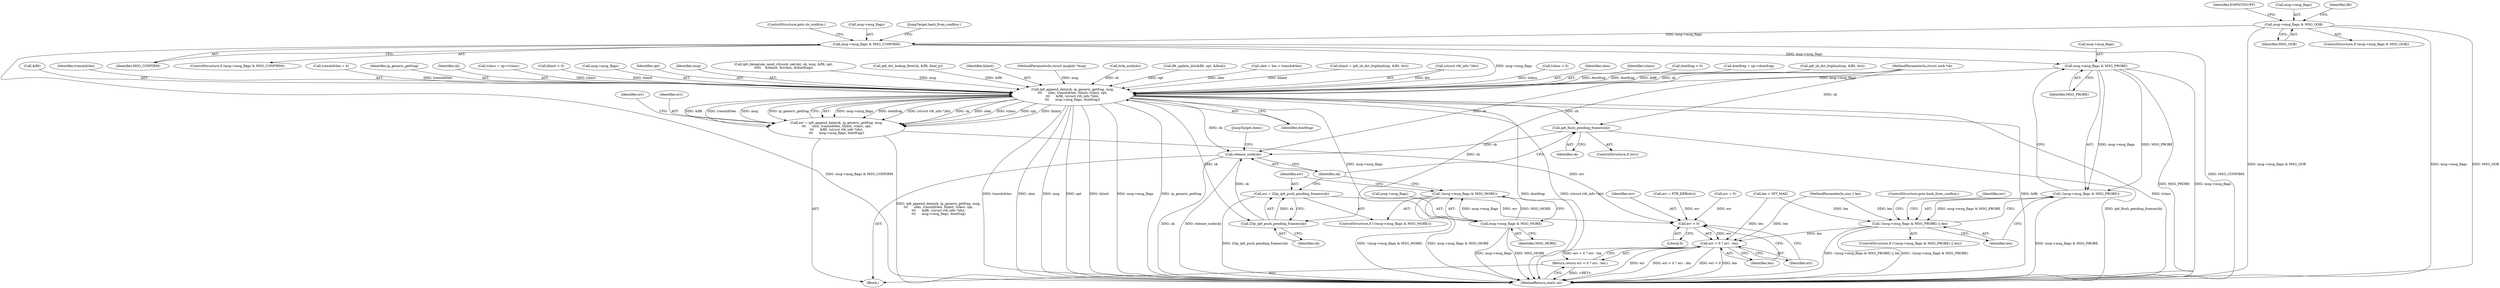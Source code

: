 digraph "0_linux_45f6fad84cc305103b28d73482b344d7f5b76f39_19@pointer" {
"1000651" [label="(Call,msg->msg_flags & MSG_PROBE)"];
"1000583" [label="(Call,msg->msg_flags & MSG_CONFIRM)"];
"1000177" [label="(Call,msg->msg_flags & MSG_OOB)"];
"1000594" [label="(Call,ip6_append_data(sk, ip_generic_getfrag, msg,\n\t\t\t      ulen, transhdrlen, hlimit, tclass, opt,\n\t\t\t      &fl6, (struct rt6_info *)dst,\n\t\t\t      msg->msg_flags, dontfrag))"];
"1000592" [label="(Call,err = ip6_append_data(sk, ip_generic_getfrag, msg,\n\t\t\t      ulen, transhdrlen, hlimit, tclass, opt,\n\t\t\t      &fl6, (struct rt6_info *)dst,\n\t\t\t      msg->msg_flags, dontfrag))"];
"1000640" [label="(Call,err < 0)"];
"1000639" [label="(Call,err < 0 ? err : len)"];
"1000638" [label="(Return,return err < 0 ? err : len;)"];
"1000614" [label="(Call,ip6_flush_pending_frames(sk))"];
"1000628" [label="(Call,release_sock(sk))"];
"1000619" [label="(Call,msg->msg_flags & MSG_MORE)"];
"1000618" [label="(Call,!(msg->msg_flags & MSG_MORE))"];
"1000626" [label="(Call,l2tp_ip6_push_pending_frames(sk))"];
"1000624" [label="(Call,err = l2tp_ip6_push_pending_frames(sk))"];
"1000650" [label="(Call,!(msg->msg_flags & MSG_PROBE))"];
"1000649" [label="(Call,!(msg->msg_flags & MSG_PROBE) || len)"];
"1000109" [label="(MethodParameterIn,size_t len)"];
"1000611" [label="(Identifier,dontfrag)"];
"1000565" [label="(Call,tclass < 0)"];
"1000641" [label="(Identifier,err)"];
"1000598" [label="(Identifier,ulen)"];
"1000601" [label="(Identifier,tclass)"];
"1000648" [label="(ControlStructure,if (!(msg->msg_flags & MSG_PROBE) || len))"];
"1000627" [label="(Identifier,sk)"];
"1000625" [label="(Identifier,err)"];
"1000618" [label="(Call,!(msg->msg_flags & MSG_MORE))"];
"1000630" [label="(JumpTarget,done:)"];
"1000617" [label="(ControlStructure,if (!(msg->msg_flags & MSG_MORE)))"];
"1000587" [label="(Identifier,MSG_CONFIRM)"];
"1000548" [label="(Call,err = PTR_ERR(dst))"];
"1000574" [label="(Call,dontfrag < 0)"];
"1000181" [label="(Identifier,MSG_OOB)"];
"1000577" [label="(Call,dontfrag = np->dontfrag)"];
"1000640" [label="(Call,err < 0)"];
"1000184" [label="(Identifier,EOPNOTSUPP)"];
"1000176" [label="(ControlStructure,if (msg->msg_flags & MSG_OOB))"];
"1000662" [label="(MethodReturn,static int)"];
"1000559" [label="(Call,ip6_sk_dst_hoplimit(np, &fl6, dst))"];
"1000642" [label="(Literal,0)"];
"1000623" [label="(Identifier,MSG_MORE)"];
"1000603" [label="(Call,&fl6)"];
"1000652" [label="(Call,msg->msg_flags)"];
"1000599" [label="(Identifier,transhdrlen)"];
"1000159" [label="(Call,transhdrlen = 4)"];
"1000614" [label="(Call,ip6_flush_pending_frames(sk))"];
"1000584" [label="(Call,msg->msg_flags)"];
"1000177" [label="(Call,msg->msg_flags & MSG_OOB)"];
"1000613" [label="(Identifier,err)"];
"1000657" [label="(ControlStructure,goto back_from_confirm;)"];
"1000110" [label="(Block,)"];
"1000596" [label="(Identifier,ip_generic_getfrag)"];
"1000595" [label="(Identifier,sk)"];
"1000589" [label="(JumpTarget,back_from_confirm:)"];
"1000568" [label="(Call,tclass = np->tclass)"];
"1000651" [label="(Call,msg->msg_flags & MSG_PROBE)"];
"1000107" [label="(MethodParameterIn,struct sock *sk)"];
"1000615" [label="(Identifier,sk)"];
"1000554" [label="(Call,hlimit < 0)"];
"1000649" [label="(Call,!(msg->msg_flags & MSG_PROBE) || len)"];
"1000644" [label="(Identifier,len)"];
"1000582" [label="(ControlStructure,if (msg->msg_flags & MSG_CONFIRM))"];
"1000608" [label="(Call,msg->msg_flags)"];
"1000619" [label="(Call,msg->msg_flags & MSG_MORE)"];
"1000626" [label="(Call,l2tp_ip6_push_pending_frames(sk))"];
"1000643" [label="(Identifier,err)"];
"1000602" [label="(Identifier,opt)"];
"1000624" [label="(Call,err = l2tp_ip6_push_pending_frames(sk))"];
"1000620" [label="(Call,msg->msg_flags)"];
"1000656" [label="(Identifier,len)"];
"1000592" [label="(Call,err = ip6_append_data(sk, ip_generic_getfrag, msg,\n\t\t\t      ulen, transhdrlen, hlimit, tclass, opt,\n\t\t\t      &fl6, (struct rt6_info *)dst,\n\t\t\t      msg->msg_flags, dontfrag))"];
"1000612" [label="(ControlStructure,if (err))"];
"1000628" [label="(Call,release_sock(sk))"];
"1000594" [label="(Call,ip6_append_data(sk, ip_generic_getfrag, msg,\n\t\t\t      ulen, transhdrlen, hlimit, tclass, opt,\n\t\t\t      &fl6, (struct rt6_info *)dst,\n\t\t\t      msg->msg_flags, dontfrag))"];
"1000597" [label="(Identifier,msg)"];
"1000361" [label="(Call,ip6_datagram_send_ctl(sock_net(sk), sk, msg, &fl6, opt,\n\t\t\t\t\t    &hlimit, &tclass, &dontfrag))"];
"1000539" [label="(Call,ip6_dst_lookup_flow(sk, &fl6, final_p))"];
"1000593" [label="(Identifier,err)"];
"1000655" [label="(Identifier,MSG_PROBE)"];
"1000600" [label="(Identifier,hlimit)"];
"1000170" [label="(Call,len > INT_MAX)"];
"1000178" [label="(Call,msg->msg_flags)"];
"1000108" [label="(MethodParameterIn,struct msghdr *msg)"];
"1000588" [label="(ControlStructure,goto do_confirm;)"];
"1000583" [label="(Call,msg->msg_flags & MSG_CONFIRM)"];
"1000187" [label="(Identifier,fl6)"];
"1000590" [label="(Call,lock_sock(sk))"];
"1000650" [label="(Call,!(msg->msg_flags & MSG_PROBE))"];
"1000639" [label="(Call,err < 0 ? err : len)"];
"1000495" [label="(Call,fl6_update_dst(&fl6, opt, &final))"];
"1000629" [label="(Identifier,sk)"];
"1000658" [label="(Call,err = 0)"];
"1000638" [label="(Return,return err < 0 ? err : len;)"];
"1000163" [label="(Call,ulen = len + transhdrlen)"];
"1000557" [label="(Call,hlimit = ip6_sk_dst_hoplimit(np, &fl6, dst))"];
"1000659" [label="(Identifier,err)"];
"1000605" [label="(Call,(struct rt6_info *)dst)"];
"1000651" -> "1000650"  [label="AST: "];
"1000651" -> "1000655"  [label="CFG: "];
"1000652" -> "1000651"  [label="AST: "];
"1000655" -> "1000651"  [label="AST: "];
"1000650" -> "1000651"  [label="CFG: "];
"1000651" -> "1000662"  [label="DDG: MSG_PROBE"];
"1000651" -> "1000662"  [label="DDG: msg->msg_flags"];
"1000651" -> "1000594"  [label="DDG: msg->msg_flags"];
"1000651" -> "1000650"  [label="DDG: msg->msg_flags"];
"1000651" -> "1000650"  [label="DDG: MSG_PROBE"];
"1000583" -> "1000651"  [label="DDG: msg->msg_flags"];
"1000583" -> "1000582"  [label="AST: "];
"1000583" -> "1000587"  [label="CFG: "];
"1000584" -> "1000583"  [label="AST: "];
"1000587" -> "1000583"  [label="AST: "];
"1000588" -> "1000583"  [label="CFG: "];
"1000589" -> "1000583"  [label="CFG: "];
"1000583" -> "1000662"  [label="DDG: msg->msg_flags & MSG_CONFIRM"];
"1000583" -> "1000662"  [label="DDG: MSG_CONFIRM"];
"1000177" -> "1000583"  [label="DDG: msg->msg_flags"];
"1000583" -> "1000594"  [label="DDG: msg->msg_flags"];
"1000177" -> "1000176"  [label="AST: "];
"1000177" -> "1000181"  [label="CFG: "];
"1000178" -> "1000177"  [label="AST: "];
"1000181" -> "1000177"  [label="AST: "];
"1000184" -> "1000177"  [label="CFG: "];
"1000187" -> "1000177"  [label="CFG: "];
"1000177" -> "1000662"  [label="DDG: msg->msg_flags"];
"1000177" -> "1000662"  [label="DDG: MSG_OOB"];
"1000177" -> "1000662"  [label="DDG: msg->msg_flags & MSG_OOB"];
"1000594" -> "1000592"  [label="AST: "];
"1000594" -> "1000611"  [label="CFG: "];
"1000595" -> "1000594"  [label="AST: "];
"1000596" -> "1000594"  [label="AST: "];
"1000597" -> "1000594"  [label="AST: "];
"1000598" -> "1000594"  [label="AST: "];
"1000599" -> "1000594"  [label="AST: "];
"1000600" -> "1000594"  [label="AST: "];
"1000601" -> "1000594"  [label="AST: "];
"1000602" -> "1000594"  [label="AST: "];
"1000603" -> "1000594"  [label="AST: "];
"1000605" -> "1000594"  [label="AST: "];
"1000608" -> "1000594"  [label="AST: "];
"1000611" -> "1000594"  [label="AST: "];
"1000592" -> "1000594"  [label="CFG: "];
"1000594" -> "1000662"  [label="DDG: transhdrlen"];
"1000594" -> "1000662"  [label="DDG: ulen"];
"1000594" -> "1000662"  [label="DDG: msg"];
"1000594" -> "1000662"  [label="DDG: opt"];
"1000594" -> "1000662"  [label="DDG: hlimit"];
"1000594" -> "1000662"  [label="DDG: msg->msg_flags"];
"1000594" -> "1000662"  [label="DDG: ip_generic_getfrag"];
"1000594" -> "1000662"  [label="DDG: dontfrag"];
"1000594" -> "1000662"  [label="DDG: (struct rt6_info *)dst"];
"1000594" -> "1000662"  [label="DDG: &fl6"];
"1000594" -> "1000662"  [label="DDG: tclass"];
"1000594" -> "1000592"  [label="DDG: msg->msg_flags"];
"1000594" -> "1000592"  [label="DDG: dontfrag"];
"1000594" -> "1000592"  [label="DDG: (struct rt6_info *)dst"];
"1000594" -> "1000592"  [label="DDG: sk"];
"1000594" -> "1000592"  [label="DDG: ulen"];
"1000594" -> "1000592"  [label="DDG: tclass"];
"1000594" -> "1000592"  [label="DDG: opt"];
"1000594" -> "1000592"  [label="DDG: hlimit"];
"1000594" -> "1000592"  [label="DDG: &fl6"];
"1000594" -> "1000592"  [label="DDG: transhdrlen"];
"1000594" -> "1000592"  [label="DDG: msg"];
"1000594" -> "1000592"  [label="DDG: ip_generic_getfrag"];
"1000590" -> "1000594"  [label="DDG: sk"];
"1000107" -> "1000594"  [label="DDG: sk"];
"1000361" -> "1000594"  [label="DDG: msg"];
"1000108" -> "1000594"  [label="DDG: msg"];
"1000163" -> "1000594"  [label="DDG: ulen"];
"1000159" -> "1000594"  [label="DDG: transhdrlen"];
"1000554" -> "1000594"  [label="DDG: hlimit"];
"1000557" -> "1000594"  [label="DDG: hlimit"];
"1000568" -> "1000594"  [label="DDG: tclass"];
"1000565" -> "1000594"  [label="DDG: tclass"];
"1000495" -> "1000594"  [label="DDG: opt"];
"1000539" -> "1000594"  [label="DDG: &fl6"];
"1000559" -> "1000594"  [label="DDG: &fl6"];
"1000605" -> "1000594"  [label="DDG: dst"];
"1000574" -> "1000594"  [label="DDG: dontfrag"];
"1000577" -> "1000594"  [label="DDG: dontfrag"];
"1000594" -> "1000614"  [label="DDG: sk"];
"1000594" -> "1000619"  [label="DDG: msg->msg_flags"];
"1000594" -> "1000626"  [label="DDG: sk"];
"1000594" -> "1000628"  [label="DDG: sk"];
"1000592" -> "1000110"  [label="AST: "];
"1000593" -> "1000592"  [label="AST: "];
"1000613" -> "1000592"  [label="CFG: "];
"1000592" -> "1000662"  [label="DDG: ip6_append_data(sk, ip_generic_getfrag, msg,\n\t\t\t      ulen, transhdrlen, hlimit, tclass, opt,\n\t\t\t      &fl6, (struct rt6_info *)dst,\n\t\t\t      msg->msg_flags, dontfrag)"];
"1000592" -> "1000640"  [label="DDG: err"];
"1000640" -> "1000639"  [label="AST: "];
"1000640" -> "1000642"  [label="CFG: "];
"1000641" -> "1000640"  [label="AST: "];
"1000642" -> "1000640"  [label="AST: "];
"1000643" -> "1000640"  [label="CFG: "];
"1000644" -> "1000640"  [label="CFG: "];
"1000640" -> "1000639"  [label="DDG: err"];
"1000624" -> "1000640"  [label="DDG: err"];
"1000658" -> "1000640"  [label="DDG: err"];
"1000548" -> "1000640"  [label="DDG: err"];
"1000639" -> "1000638"  [label="AST: "];
"1000639" -> "1000643"  [label="CFG: "];
"1000639" -> "1000644"  [label="CFG: "];
"1000643" -> "1000639"  [label="AST: "];
"1000644" -> "1000639"  [label="AST: "];
"1000638" -> "1000639"  [label="CFG: "];
"1000639" -> "1000662"  [label="DDG: err"];
"1000639" -> "1000662"  [label="DDG: err < 0 ? err : len"];
"1000639" -> "1000662"  [label="DDG: err < 0"];
"1000639" -> "1000662"  [label="DDG: len"];
"1000639" -> "1000638"  [label="DDG: err < 0 ? err : len"];
"1000649" -> "1000639"  [label="DDG: len"];
"1000170" -> "1000639"  [label="DDG: len"];
"1000109" -> "1000639"  [label="DDG: len"];
"1000638" -> "1000110"  [label="AST: "];
"1000662" -> "1000638"  [label="CFG: "];
"1000638" -> "1000662"  [label="DDG: <RET>"];
"1000614" -> "1000612"  [label="AST: "];
"1000614" -> "1000615"  [label="CFG: "];
"1000615" -> "1000614"  [label="AST: "];
"1000629" -> "1000614"  [label="CFG: "];
"1000614" -> "1000662"  [label="DDG: ip6_flush_pending_frames(sk)"];
"1000107" -> "1000614"  [label="DDG: sk"];
"1000614" -> "1000628"  [label="DDG: sk"];
"1000628" -> "1000110"  [label="AST: "];
"1000628" -> "1000629"  [label="CFG: "];
"1000629" -> "1000628"  [label="AST: "];
"1000630" -> "1000628"  [label="CFG: "];
"1000628" -> "1000662"  [label="DDG: sk"];
"1000628" -> "1000662"  [label="DDG: release_sock(sk)"];
"1000626" -> "1000628"  [label="DDG: sk"];
"1000107" -> "1000628"  [label="DDG: sk"];
"1000619" -> "1000618"  [label="AST: "];
"1000619" -> "1000623"  [label="CFG: "];
"1000620" -> "1000619"  [label="AST: "];
"1000623" -> "1000619"  [label="AST: "];
"1000618" -> "1000619"  [label="CFG: "];
"1000619" -> "1000662"  [label="DDG: MSG_MORE"];
"1000619" -> "1000662"  [label="DDG: msg->msg_flags"];
"1000619" -> "1000618"  [label="DDG: msg->msg_flags"];
"1000619" -> "1000618"  [label="DDG: MSG_MORE"];
"1000618" -> "1000617"  [label="AST: "];
"1000625" -> "1000618"  [label="CFG: "];
"1000629" -> "1000618"  [label="CFG: "];
"1000618" -> "1000662"  [label="DDG: !(msg->msg_flags & MSG_MORE)"];
"1000618" -> "1000662"  [label="DDG: msg->msg_flags & MSG_MORE"];
"1000626" -> "1000624"  [label="AST: "];
"1000626" -> "1000627"  [label="CFG: "];
"1000627" -> "1000626"  [label="AST: "];
"1000624" -> "1000626"  [label="CFG: "];
"1000626" -> "1000624"  [label="DDG: sk"];
"1000107" -> "1000626"  [label="DDG: sk"];
"1000624" -> "1000617"  [label="AST: "];
"1000625" -> "1000624"  [label="AST: "];
"1000629" -> "1000624"  [label="CFG: "];
"1000624" -> "1000662"  [label="DDG: l2tp_ip6_push_pending_frames(sk)"];
"1000650" -> "1000649"  [label="AST: "];
"1000656" -> "1000650"  [label="CFG: "];
"1000649" -> "1000650"  [label="CFG: "];
"1000650" -> "1000662"  [label="DDG: msg->msg_flags & MSG_PROBE"];
"1000650" -> "1000649"  [label="DDG: msg->msg_flags & MSG_PROBE"];
"1000649" -> "1000648"  [label="AST: "];
"1000649" -> "1000656"  [label="CFG: "];
"1000656" -> "1000649"  [label="AST: "];
"1000657" -> "1000649"  [label="CFG: "];
"1000659" -> "1000649"  [label="CFG: "];
"1000649" -> "1000662"  [label="DDG: !(msg->msg_flags & MSG_PROBE)"];
"1000649" -> "1000662"  [label="DDG: !(msg->msg_flags & MSG_PROBE) || len"];
"1000170" -> "1000649"  [label="DDG: len"];
"1000109" -> "1000649"  [label="DDG: len"];
}
